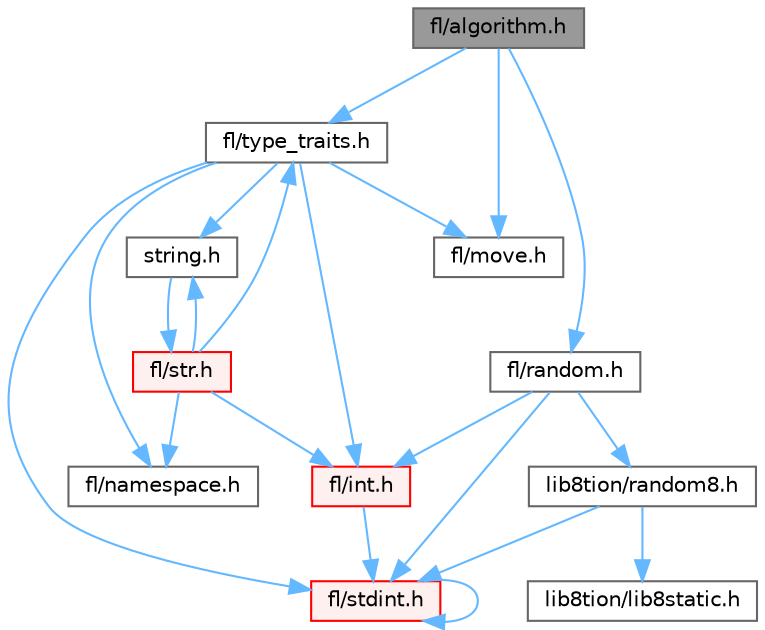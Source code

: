 digraph "fl/algorithm.h"
{
 // INTERACTIVE_SVG=YES
 // LATEX_PDF_SIZE
  bgcolor="transparent";
  edge [fontname=Helvetica,fontsize=10,labelfontname=Helvetica,labelfontsize=10];
  node [fontname=Helvetica,fontsize=10,shape=box,height=0.2,width=0.4];
  Node1 [id="Node000001",label="fl/algorithm.h",height=0.2,width=0.4,color="gray40", fillcolor="grey60", style="filled", fontcolor="black",tooltip=" "];
  Node1 -> Node2 [id="edge1_Node000001_Node000002",color="steelblue1",style="solid",tooltip=" "];
  Node2 [id="Node000002",label="fl/type_traits.h",height=0.2,width=0.4,color="grey40", fillcolor="white", style="filled",URL="$df/d63/type__traits_8h.html",tooltip=" "];
  Node2 -> Node3 [id="edge2_Node000002_Node000003",color="steelblue1",style="solid",tooltip=" "];
  Node3 [id="Node000003",label="string.h",height=0.2,width=0.4,color="grey40", fillcolor="white", style="filled",URL="$da/d66/string_8h.html",tooltip=" "];
  Node3 -> Node4 [id="edge3_Node000003_Node000004",color="steelblue1",style="solid",tooltip=" "];
  Node4 [id="Node000004",label="fl/str.h",height=0.2,width=0.4,color="red", fillcolor="#FFF0F0", style="filled",URL="$d1/d93/str_8h.html",tooltip=" "];
  Node4 -> Node5 [id="edge4_Node000004_Node000005",color="steelblue1",style="solid",tooltip=" "];
  Node5 [id="Node000005",label="fl/int.h",height=0.2,width=0.4,color="red", fillcolor="#FFF0F0", style="filled",URL="$d3/d7e/int_8h.html",tooltip=" "];
  Node5 -> Node6 [id="edge5_Node000005_Node000006",color="steelblue1",style="solid",tooltip=" "];
  Node6 [id="Node000006",label="fl/stdint.h",height=0.2,width=0.4,color="red", fillcolor="#FFF0F0", style="filled",URL="$df/dd8/stdint_8h.html",tooltip=" "];
  Node6 -> Node6 [id="edge6_Node000006_Node000006",color="steelblue1",style="solid",tooltip=" "];
  Node4 -> Node3 [id="edge7_Node000004_Node000003",color="steelblue1",style="solid",tooltip=" "];
  Node4 -> Node17 [id="edge8_Node000004_Node000017",color="steelblue1",style="solid",tooltip=" "];
  Node17 [id="Node000017",label="fl/namespace.h",height=0.2,width=0.4,color="grey40", fillcolor="white", style="filled",URL="$df/d2a/namespace_8h.html",tooltip="Implements the FastLED namespace macros."];
  Node4 -> Node2 [id="edge9_Node000004_Node000002",color="steelblue1",style="solid",tooltip=" "];
  Node2 -> Node6 [id="edge10_Node000002_Node000006",color="steelblue1",style="solid",tooltip=" "];
  Node2 -> Node17 [id="edge11_Node000002_Node000017",color="steelblue1",style="solid",tooltip=" "];
  Node2 -> Node16 [id="edge12_Node000002_Node000016",color="steelblue1",style="solid",tooltip=" "];
  Node16 [id="Node000016",label="fl/move.h",height=0.2,width=0.4,color="grey40", fillcolor="white", style="filled",URL="$d9/d83/move_8h.html",tooltip=" "];
  Node2 -> Node5 [id="edge13_Node000002_Node000005",color="steelblue1",style="solid",tooltip=" "];
  Node1 -> Node16 [id="edge14_Node000001_Node000016",color="steelblue1",style="solid",tooltip=" "];
  Node1 -> Node50 [id="edge15_Node000001_Node000050",color="steelblue1",style="solid",tooltip=" "];
  Node50 [id="Node000050",label="fl/random.h",height=0.2,width=0.4,color="grey40", fillcolor="white", style="filled",URL="$d1/d79/random_8h.html",tooltip=" "];
  Node50 -> Node6 [id="edge16_Node000050_Node000006",color="steelblue1",style="solid",tooltip=" "];
  Node50 -> Node5 [id="edge17_Node000050_Node000005",color="steelblue1",style="solid",tooltip=" "];
  Node50 -> Node51 [id="edge18_Node000050_Node000051",color="steelblue1",style="solid",tooltip=" "];
  Node51 [id="Node000051",label="lib8tion/random8.h",height=0.2,width=0.4,color="grey40", fillcolor="white", style="filled",URL="$d9/dfa/random8_8h.html",tooltip="Fast, efficient random number generators specifically designed for high-performance LED programming."];
  Node51 -> Node6 [id="edge19_Node000051_Node000006",color="steelblue1",style="solid",tooltip=" "];
  Node51 -> Node52 [id="edge20_Node000051_Node000052",color="steelblue1",style="solid",tooltip=" "];
  Node52 [id="Node000052",label="lib8tion/lib8static.h",height=0.2,width=0.4,color="grey40", fillcolor="white", style="filled",URL="$d4/d7a/lib8static_8h.html",tooltip="Defines static inlining macros for lib8tion functions."];
}
